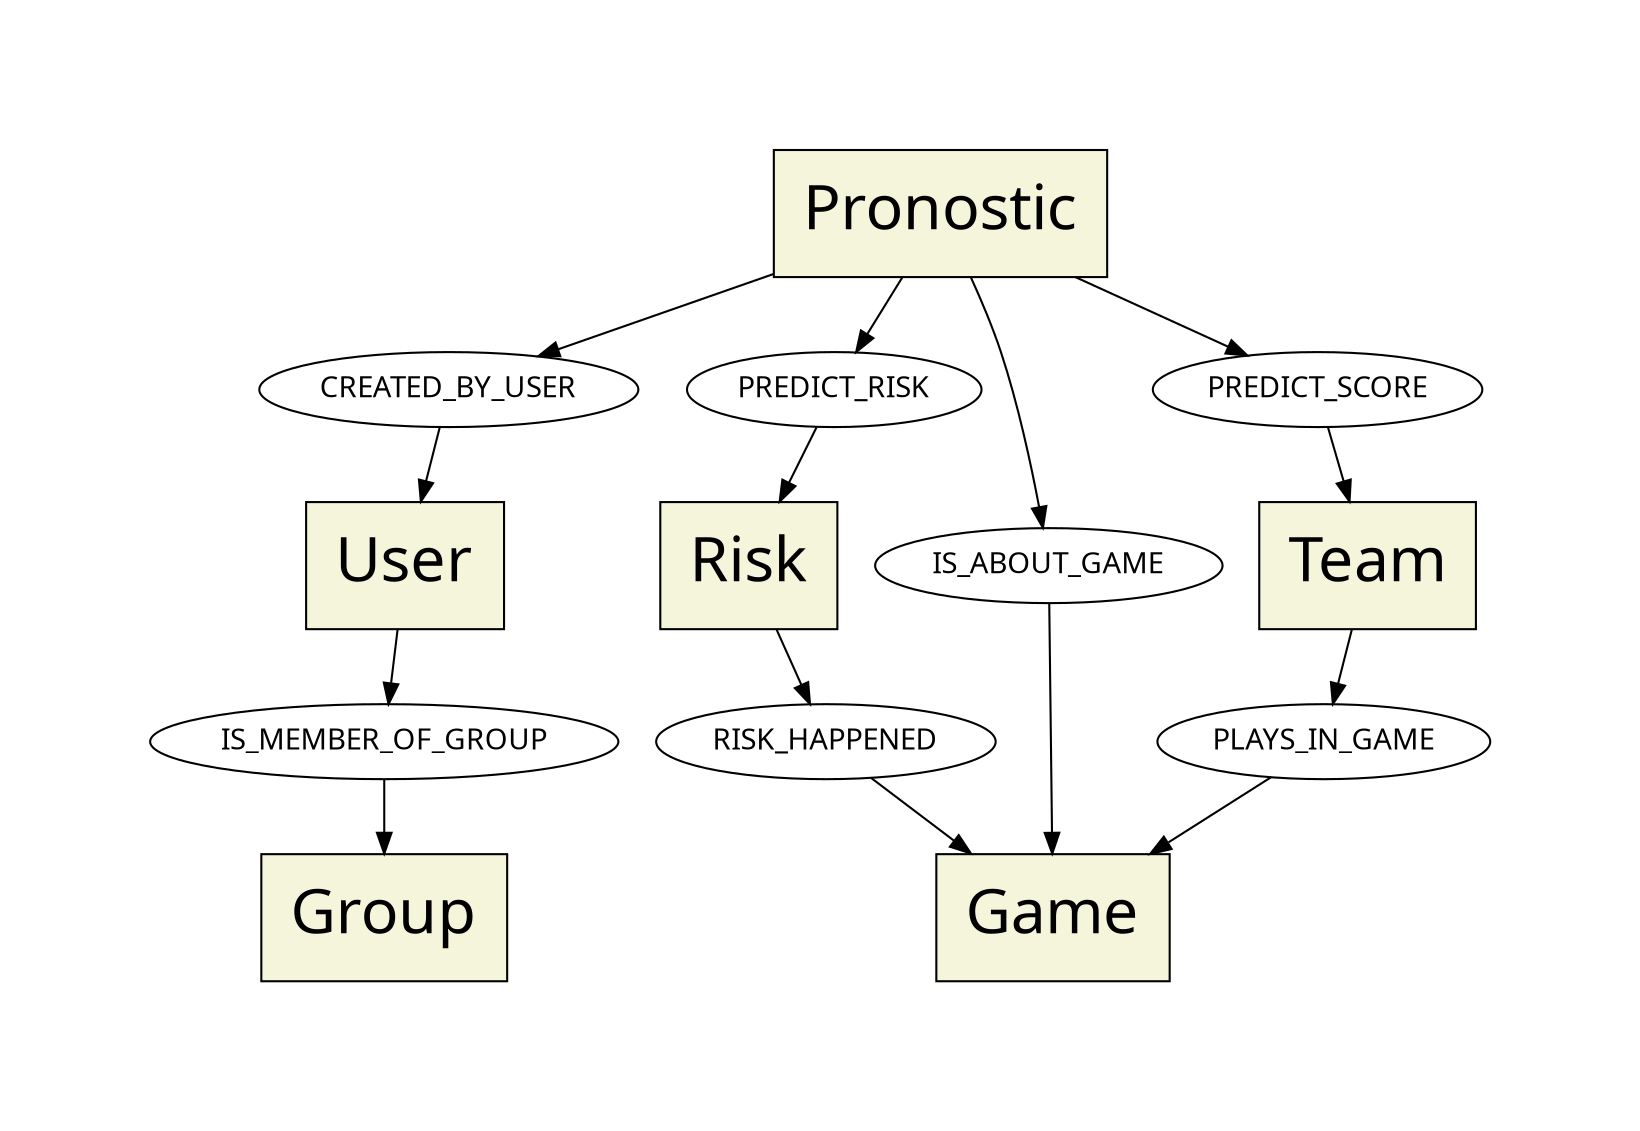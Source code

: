 digraph G {
    graph [pad="1,1"];
    {
        User [shape=rect, fillcolor=beige style=filled, margin="0.2,0.2", fontsize="30", fontname=sansserif]
        Group [shape=rect, fillcolor=beige style=filled, margin="0.2,0.2", fontsize="30", fontname=sansserif]
        Pronostic [shape=rect, fillcolor=beige style=filled, margin="0.2,0.2", fontsize="30", fontname=sansserif]
        Risk [shape=rect, fillcolor=beige style=filled, margin="0.2,0.2", fontsize="30", fontname=sansserif]
        Game [shape=rect, fillcolor=beige style=filled, margin="0.2,0.2", fontsize="30", fontname=sansserif]
        Team [shape=rect, fillcolor=beige style=filled, margin="0.2,0.2", fontsize="30", fontname=sansserif]
        Group [shape=rect, fillcolor=beige style=filled, margin="0.2,0.2", fontsize="30", fontname=sansserif]
        IS_MEMBER_OF_GROUP [shape=ellipse, fontname=sansserif]
        CREATED_BY_USER [shape=ellipse, fontname=sansserif]
        PREDICT_RISK [shape=ellipse, fontname=sansserif]
        RISK_HAPPENED [shape=ellipse, fontname=sansserif]
        IS_ABOUT_GAME [shape=ellipse, fontname=sansserif]
        PREDICT_SCORE [shape=ellipse, fontname=sansserif]
        PLAYS_IN_GAME [shape=ellipse, fontname=sansserif]
    }
    User -> IS_MEMBER_OF_GROUP -> Group;
    Pronostic -> CREATED_BY_USER -> User;
    Pronostic -> PREDICT_RISK -> Risk;
    Pronostic -> IS_ABOUT_GAME -> Game;
    Pronostic -> PREDICT_SCORE -> Team;
    Risk -> RISK_HAPPENED -> Game;
    Team -> PLAYS_IN_GAME -> Game;
}
